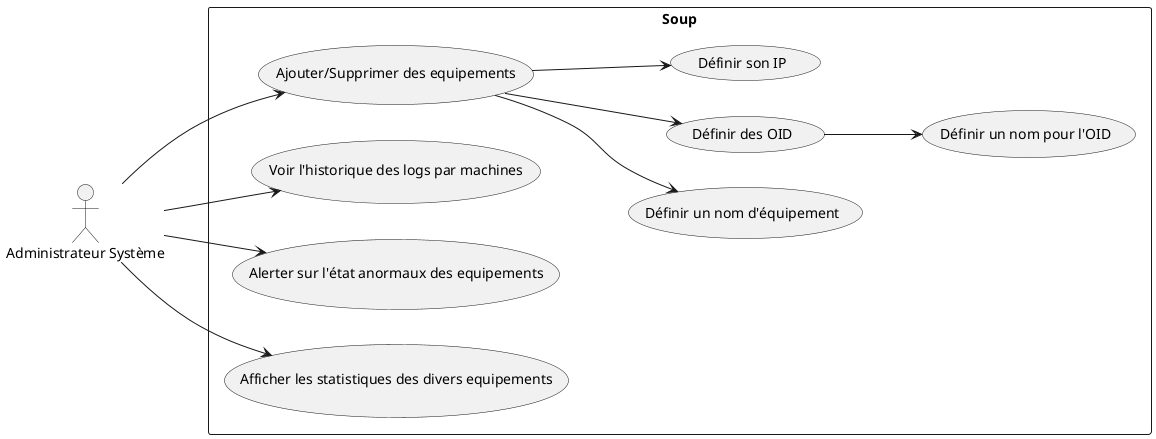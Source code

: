 @startuml
left to right direction
actor "Administrateur Système" as fc
rectangle Soup  {
  usecase "Ajouter/Supprimer des equipements" as UC1
  usecase "Voir l'historique des logs par machines" as UC2
  usecase "Alerter sur l'état anormaux des equipements" as UC3
  usecase "Afficher les statistiques des divers equipements" as UC4
  usecase "Définir un nom d'équipement" as UC1_1
  usecase "Définir des OID" as UC1_2
  usecase "Définir son IP" as UC1_3
  usecase "Définir un nom pour l'OID" as UC1_2_1

}
UC1 --> UC1_1
UC1 --> UC1_2
UC1 --> UC1_3
UC1_2 --> UC1_2_1
fc --> UC1
fc --> UC2
fc --> UC3
fc --> UC4
@enduml